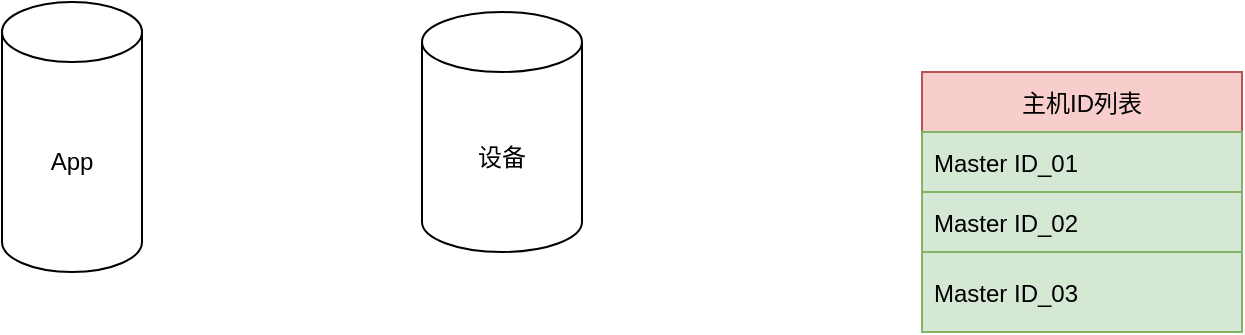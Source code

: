 <mxfile version="18.0.2" type="github">
  <diagram name="Page-1" id="74e2e168-ea6b-b213-b513-2b3c1d86103e">
    <mxGraphModel dx="942" dy="582" grid="1" gridSize="10" guides="1" tooltips="1" connect="1" arrows="1" fold="1" page="1" pageScale="1" pageWidth="1100" pageHeight="850" background="none" math="0" shadow="0">
      <root>
        <mxCell id="0" />
        <mxCell id="1" parent="0" />
        <mxCell id="_OSq6aRmHxbY8f6nd1VQ-1" value="App" style="shape=cylinder3;whiteSpace=wrap;html=1;boundedLbl=1;backgroundOutline=1;size=15;" vertex="1" parent="1">
          <mxGeometry x="250" y="65" width="70" height="135" as="geometry" />
        </mxCell>
        <mxCell id="_OSq6aRmHxbY8f6nd1VQ-3" value="主机ID列表" style="swimlane;fontStyle=0;childLayout=stackLayout;horizontal=1;startSize=30;horizontalStack=0;resizeParent=1;resizeParentMax=0;resizeLast=0;collapsible=1;marginBottom=0;fillColor=#f8cecc;strokeColor=#b85450;" vertex="1" parent="1">
          <mxGeometry x="710" y="100" width="160" height="130" as="geometry" />
        </mxCell>
        <mxCell id="_OSq6aRmHxbY8f6nd1VQ-4" value="Master ID_01" style="text;strokeColor=#82b366;fillColor=#d5e8d4;align=left;verticalAlign=middle;spacingLeft=4;spacingRight=4;overflow=hidden;points=[[0,0.5],[1,0.5]];portConstraint=eastwest;rotatable=0;" vertex="1" parent="_OSq6aRmHxbY8f6nd1VQ-3">
          <mxGeometry y="30" width="160" height="30" as="geometry" />
        </mxCell>
        <mxCell id="_OSq6aRmHxbY8f6nd1VQ-5" value="Master ID_02" style="text;strokeColor=#82b366;fillColor=#d5e8d4;align=left;verticalAlign=middle;spacingLeft=4;spacingRight=4;overflow=hidden;points=[[0,0.5],[1,0.5]];portConstraint=eastwest;rotatable=0;" vertex="1" parent="_OSq6aRmHxbY8f6nd1VQ-3">
          <mxGeometry y="60" width="160" height="30" as="geometry" />
        </mxCell>
        <mxCell id="_OSq6aRmHxbY8f6nd1VQ-6" value="Master ID_03" style="text;strokeColor=#82b366;fillColor=#d5e8d4;align=left;verticalAlign=middle;spacingLeft=4;spacingRight=4;overflow=hidden;points=[[0,0.5],[1,0.5]];portConstraint=eastwest;rotatable=0;" vertex="1" parent="_OSq6aRmHxbY8f6nd1VQ-3">
          <mxGeometry y="90" width="160" height="40" as="geometry" />
        </mxCell>
        <mxCell id="_OSq6aRmHxbY8f6nd1VQ-7" value="设备" style="shape=cylinder3;whiteSpace=wrap;html=1;boundedLbl=1;backgroundOutline=1;size=15;" vertex="1" parent="1">
          <mxGeometry x="460" y="70" width="80" height="120" as="geometry" />
        </mxCell>
      </root>
    </mxGraphModel>
  </diagram>
</mxfile>
